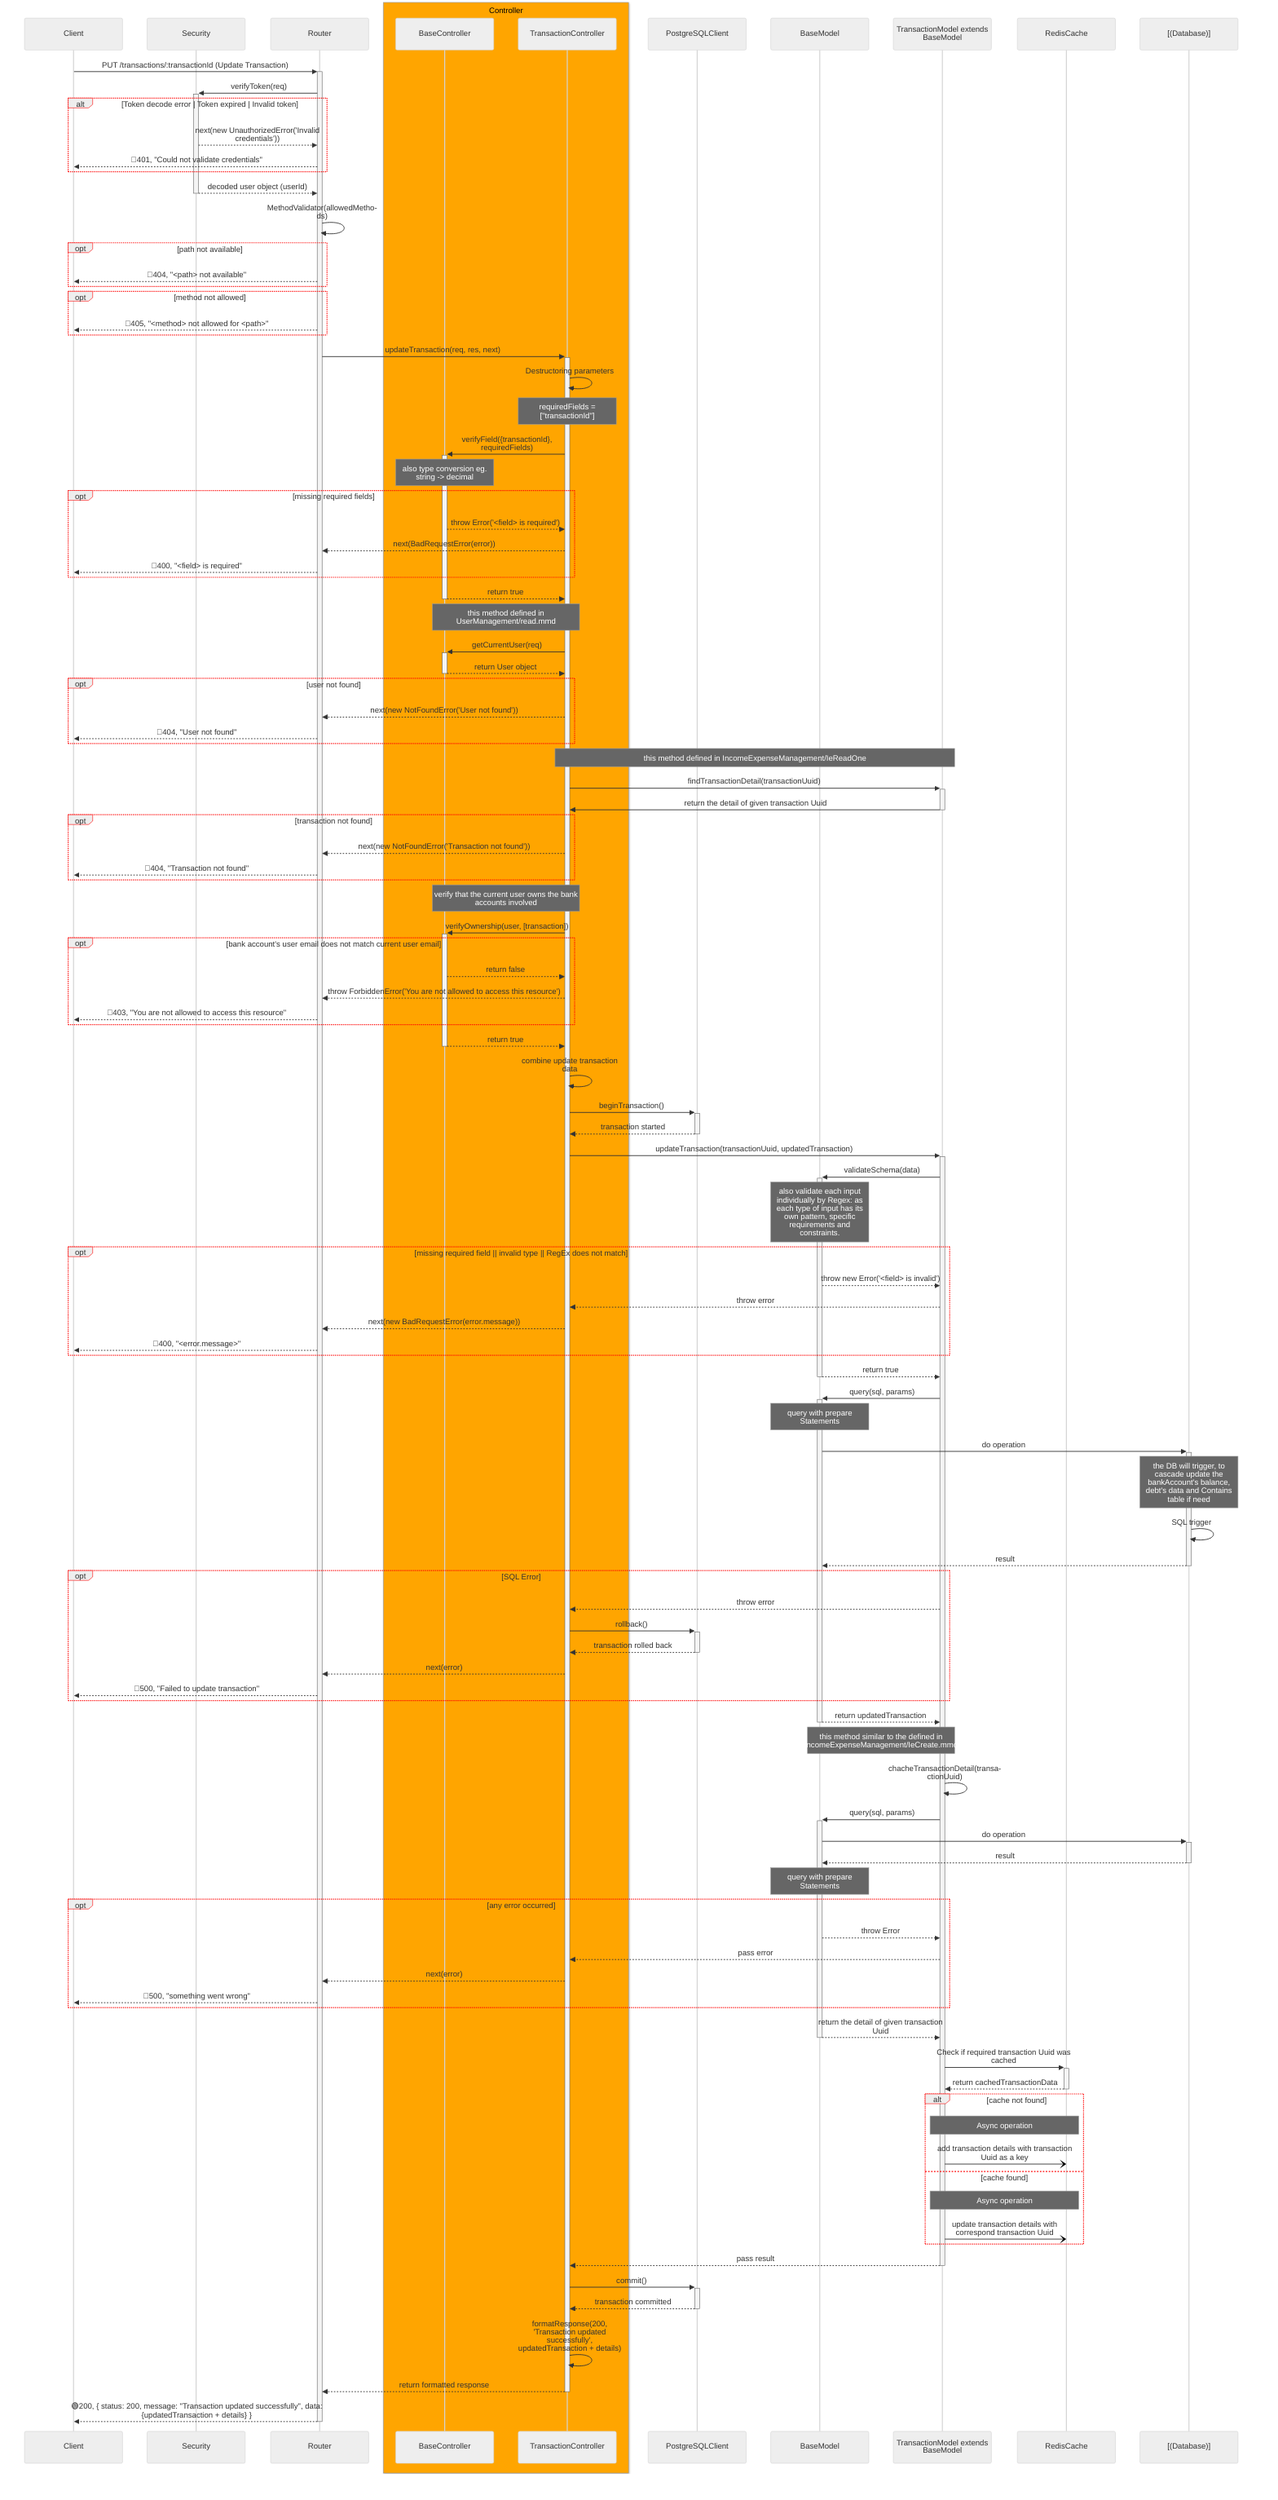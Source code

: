 %%{
    init: {
        "theme":"neutral",
        "themeVariables": {
            'labelBoxBorderColor': '#ff0000'
        },
        "sequence": { 
            "wrap": true, 
            "width": 200 
        } 
    }
}%%
sequenceDiagram
    participant Client
    participant Sec as Security
    participant Router
    box orange Controller
        participant BaseCont as BaseController
        participant Cont as TransactionController
    end
    participant PGClient as PostgreSQLClient
    participant BaseModel as BaseModel 
    participant Model as TransactionModel extends BaseModel
    participant Redis as RedisCache
    participant DB as [(Database)]

    Client->>+Router: PUT /transactions/:transactionId (Update Transaction)
    Router->>+Sec: verifyToken(req)
    alt Token decode error | Token expired | Invalid token
        Sec-->>Router: next(new UnauthorizedError('Invalid credentials'))
        Router-->>Client: 🔴401, "Could not validate credentials"
    end
    Sec-->>-Router: decoded user object (userId)

    Router->>Router: MethodValidator(allowedMethods)
    opt path not available
        Router-->>Client: 🔴404, "<path> not available"
    end
    opt method not allowed
        Router-->>Client: 🔴405, "<method> not allowed for <path>"
    end

    Router->>+Cont: updateTransaction(req, res, next)
    Cont->>Cont: Destructoring parameters

    Note over Cont: requiredFields = ["transactionId"]
    Cont->>+BaseCont: verifyField({transactionId}, requiredFields)
    Note over BaseCont: also type conversion eg. string -> decimal
    opt missing required fields
        BaseCont-->>Cont: throw Error('<field> is required')
        Cont-->>Router: next(BadRequestError(error))
        Router-->>Client: 🔴400, "<field> is required"
    end
    BaseCont-->>-Cont: return true

    Note over Cont, BaseCont: this method defined in UserManagement/read.mmd
    Cont->>+BaseCont: getCurrentUser(req)
    BaseCont-->>-Cont: return User object
    opt user not found
        Cont-->>Router: next(new NotFoundError('User not found'))
        Router-->>Client: 🔴404, "User not found"
    end

    Note over Cont, Model: this method defined in IncomeExpenseManagement/IeReadOne
    Cont->>+Model: findTransactionDetail(transactionUuid)
    Model->>-Cont: return the detail of given transaction Uuid
    opt transaction not found
        Cont-->>Router: next(new NotFoundError('Transaction not found'))
        Router-->>Client: 🔴404, "Transaction not found"
    end

    Note over Cont, BaseCont: verify that the current user owns the bank accounts involved
    Cont->>+BaseCont: verifyOwnership(user, [transaction])
    opt bank account's user email does not match current user email
        BaseCont-->>Cont: return false
        Cont-->>Router: throw ForbiddenError('You are not allowed to access this resource')
        Router-->>Client: 🔴403, "You are not allowed to access this resource"
    end
    BaseCont-->>-Cont: return true

    Cont->>Cont: combine update transaction data

    Cont->>+PGClient: beginTransaction()
    PGClient-->>-Cont: transaction started

    Cont->>+Model: updateTransaction(transactionUuid, updatedTransaction)
    Model->>+BaseModel: validateSchema(data) 
    Note over BaseModel: also validate each input individually by Regex: as each type of input has its own pattern, specific requirements and constraints.
    opt missing required field || invalid type || RegEx does not match
        BaseModel-->>Model: throw new Error('<field> is invalid')
        Model-->>Cont: throw error
        Cont-->>Router: next(new BadRequestError(error.message))
        Router-->>Client: 🔴400, "<error.message>"
    end
    BaseModel-->>-Model: return true
    Model->>+BaseModel: query(sql, params)
    Note over BaseModel: query with prepare Statements
    BaseModel->>+DB: do operation
    Note over DB: the DB will trigger, to cascade update the bankAccount's balance, debt's data and Contains table if need
    DB->>DB: SQL trigger
    DB-->>-BaseModel: result
    opt SQL Error
        Model-->>Cont: throw error
        Cont->>+PGClient: rollback()
        PGClient-->>-Cont: transaction rolled back
        Cont-->>Router: next(error)
        Router-->>Client: 🔴500, "Failed to update transaction"
    end
    BaseModel-->>-Model: return updatedTransaction

    Note over Model, BaseModel: this method similar to the defined in IncomeExpenseManagement/IeCreate.mmd
    Model->>Model: chacheTransactionDetail(transactionUuid)
    Model->>+BaseModel: query(sql, params)
    BaseModel->>+DB: do operation
    DB-->>-BaseModel: result
    Note over BaseModel: query with prepare Statements
    opt any error occurred
        BaseModel-->>Model: throw Error
        Model-->>Cont: pass error
        Cont-->>Router: next(error)
        Router-->>Client: 🔴500, "something went wrong"
    end
    BaseModel-->>-Model: return the detail of given transaction Uuid 
    Model->>+Redis: Check if required transaction Uuid was cached
    Redis-->>-Model: return cachedTransactionData
    alt cache not found
        Note over Model, Redis: Async operation
        Model-)Redis: add transaction details with transaction Uuid as a key
    else cache found
        Note over Model, Redis: Async operation
        Model-)Redis: update transaction details with correspond transaction Uuid 
    end

    Model-->>-Cont: pass result

    Cont->>+PGClient: commit()
    PGClient-->>-Cont: transaction committed

    Cont->>Cont: formatResponse(200, 'Transaction updated successfully', updatedTransaction + details)
    Cont-->>-Router: return formatted response
    Router-->>-Client: 🟢200, { status: 200, message: "Transaction updated successfully", data: {updatedTransaction + details} }